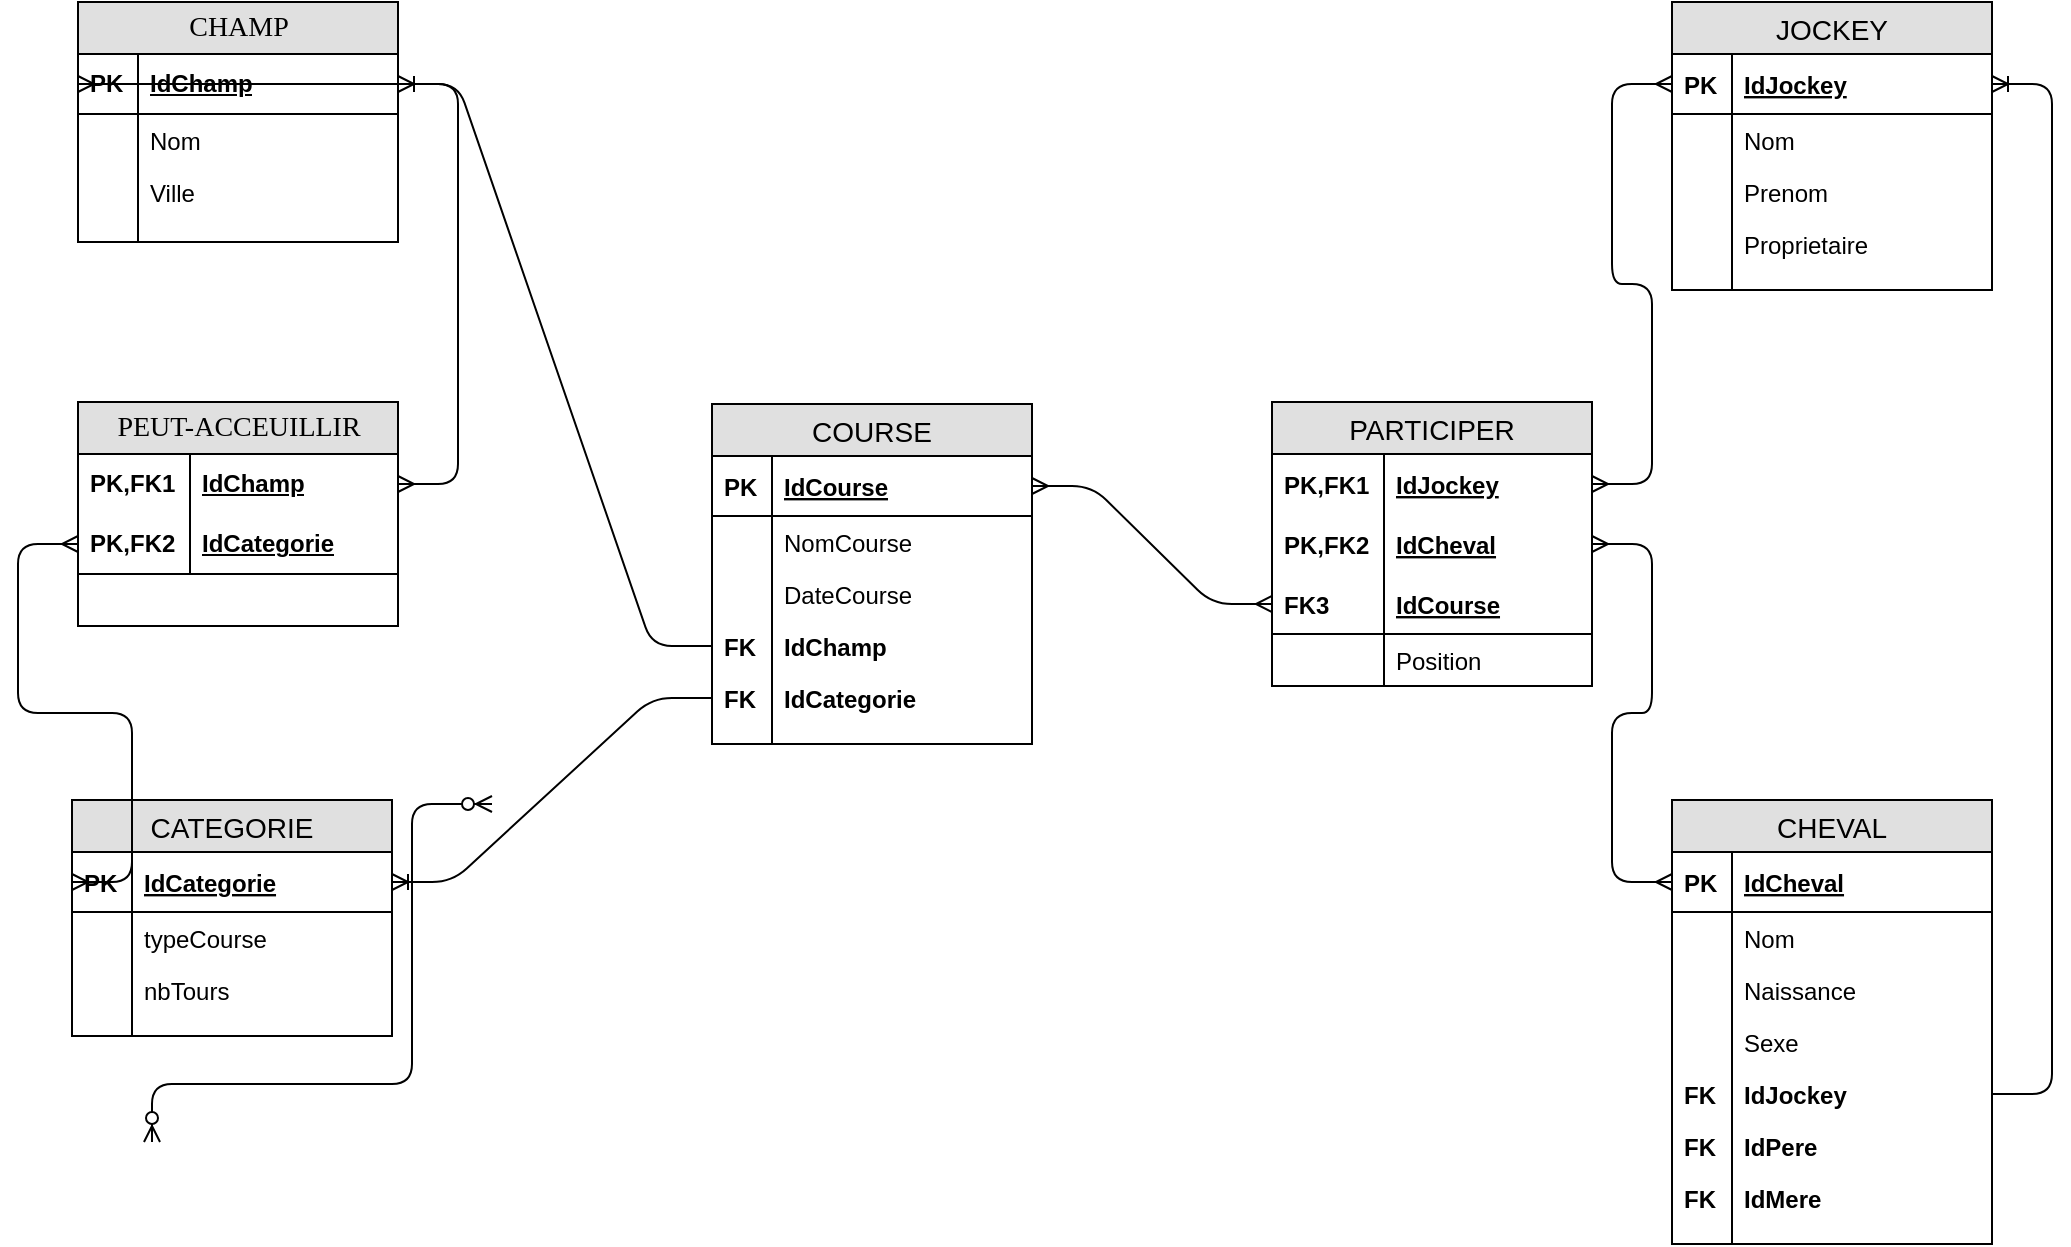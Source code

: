 <mxfile version="10.5.9" type="device"><diagram name="Page-1" id="e56a1550-8fbb-45ad-956c-1786394a9013"><mxGraphModel dx="1253" dy="718" grid="1" gridSize="10" guides="1" tooltips="1" connect="1" arrows="1" fold="1" page="1" pageScale="1" pageWidth="1100" pageHeight="850" background="#ffffff" math="0" shadow="0"><root><mxCell id="0"/><mxCell id="1" parent="0"/><mxCell id="2e49270ec7c68f3f-1" value="PEUT-ACCEUILLIR" style="swimlane;html=1;fontStyle=0;childLayout=stackLayout;horizontal=1;startSize=26;fillColor=#e0e0e0;horizontalStack=0;resizeParent=1;resizeLast=0;collapsible=1;marginBottom=0;swimlaneFillColor=#ffffff;align=center;rounded=0;shadow=0;comic=0;labelBackgroundColor=none;strokeColor=#000000;strokeWidth=1;fontFamily=Verdana;fontSize=14;fontColor=#000000;" parent="1" vertex="1"><mxGeometry x="83" y="280" width="160" height="112" as="geometry"><mxRectangle x="290" y="140" width="70" height="26" as="alternateBounds"/></mxGeometry></mxCell><mxCell id="2e49270ec7c68f3f-2" value="IdChamp" style="shape=partialRectangle;top=0;left=0;right=0;bottom=0;html=1;align=left;verticalAlign=middle;fillColor=none;spacingLeft=60;spacingRight=4;whiteSpace=wrap;overflow=hidden;rotatable=0;points=[[0,0.5],[1,0.5]];portConstraint=eastwest;dropTarget=0;fontStyle=5;" parent="2e49270ec7c68f3f-1" vertex="1"><mxGeometry y="26" width="160" height="30" as="geometry"/></mxCell><mxCell id="2e49270ec7c68f3f-3" value="PK,FK1" style="shape=partialRectangle;fontStyle=1;top=0;left=0;bottom=0;html=1;fillColor=none;align=left;verticalAlign=middle;spacingLeft=4;spacingRight=4;whiteSpace=wrap;overflow=hidden;rotatable=0;points=[];portConstraint=eastwest;part=1;" parent="2e49270ec7c68f3f-2" vertex="1" connectable="0"><mxGeometry width="56" height="30" as="geometry"/></mxCell><mxCell id="2e49270ec7c68f3f-4" value="IdCategorie" style="shape=partialRectangle;top=0;left=0;right=0;bottom=1;html=1;align=left;verticalAlign=middle;fillColor=none;spacingLeft=60;spacingRight=4;whiteSpace=wrap;overflow=hidden;rotatable=0;points=[[0,0.5],[1,0.5]];portConstraint=eastwest;dropTarget=0;fontStyle=5;" parent="2e49270ec7c68f3f-1" vertex="1"><mxGeometry y="56" width="160" height="30" as="geometry"/></mxCell><mxCell id="2e49270ec7c68f3f-5" value="PK,FK2" style="shape=partialRectangle;fontStyle=1;top=0;left=0;bottom=0;html=1;fillColor=none;align=left;verticalAlign=middle;spacingLeft=4;spacingRight=4;whiteSpace=wrap;overflow=hidden;rotatable=0;points=[];portConstraint=eastwest;part=1;" parent="2e49270ec7c68f3f-4" vertex="1" connectable="0"><mxGeometry width="56" height="30" as="geometry"/></mxCell><mxCell id="2e49270ec7c68f3f-56" value="" style="edgeStyle=orthogonalEdgeStyle;html=1;endArrow=ERzeroToMany;endFill=1;startArrow=ERzeroToMany;labelBackgroundColor=none;fontFamily=Verdana;fontSize=14;entryX=0;entryY=0.5;exitX=0;exitY=0.5;" parent="1" source="2e49270ec7c68f3f-49" edge="1"><mxGeometry width="100" height="100" relative="1" as="geometry"><mxPoint x="120" y="650" as="sourcePoint"/><mxPoint x="290" y="481" as="targetPoint"/><Array as="points"><mxPoint x="250" y="621"/><mxPoint x="250" y="481"/></Array></mxGeometry></mxCell><mxCell id="2e49270ec7c68f3f-80" value="CHAMP&lt;br&gt;" style="swimlane;html=1;fontStyle=0;childLayout=stackLayout;horizontal=1;startSize=26;fillColor=#e0e0e0;horizontalStack=0;resizeParent=1;resizeLast=0;collapsible=1;marginBottom=0;swimlaneFillColor=#ffffff;align=center;rounded=0;shadow=0;comic=0;labelBackgroundColor=none;strokeColor=#000000;strokeWidth=1;fontFamily=Verdana;fontSize=14;fontColor=#000000;" parent="1" vertex="1"><mxGeometry x="83" y="80" width="160" height="120" as="geometry"/></mxCell><mxCell id="2e49270ec7c68f3f-81" value="IdChamp" style="shape=partialRectangle;top=0;left=0;right=0;bottom=1;html=1;align=left;verticalAlign=middle;fillColor=none;spacingLeft=34;spacingRight=4;whiteSpace=wrap;overflow=hidden;rotatable=0;points=[[0,0.5],[1,0.5]];portConstraint=eastwest;dropTarget=0;fontStyle=5;" parent="2e49270ec7c68f3f-80" vertex="1"><mxGeometry y="26" width="160" height="30" as="geometry"/></mxCell><mxCell id="2e49270ec7c68f3f-82" value="PK" style="shape=partialRectangle;top=0;left=0;bottom=0;html=1;fillColor=none;align=left;verticalAlign=middle;spacingLeft=4;spacingRight=4;whiteSpace=wrap;overflow=hidden;rotatable=0;points=[];portConstraint=eastwest;part=1;fontStyle=1" parent="2e49270ec7c68f3f-81" vertex="1" connectable="0"><mxGeometry width="30" height="30" as="geometry"/></mxCell><mxCell id="2e49270ec7c68f3f-83" value="Nom" style="shape=partialRectangle;top=0;left=0;right=0;bottom=0;html=1;align=left;verticalAlign=top;fillColor=none;spacingLeft=34;spacingRight=4;whiteSpace=wrap;overflow=hidden;rotatable=0;points=[[0,0.5],[1,0.5]];portConstraint=eastwest;dropTarget=0;" parent="2e49270ec7c68f3f-80" vertex="1"><mxGeometry y="56" width="160" height="26" as="geometry"/></mxCell><mxCell id="2e49270ec7c68f3f-84" value="" style="shape=partialRectangle;top=0;left=0;bottom=0;html=1;fillColor=none;align=left;verticalAlign=top;spacingLeft=4;spacingRight=4;whiteSpace=wrap;overflow=hidden;rotatable=0;points=[];portConstraint=eastwest;part=1;" parent="2e49270ec7c68f3f-83" vertex="1" connectable="0"><mxGeometry width="30" height="26" as="geometry"/></mxCell><mxCell id="2e49270ec7c68f3f-85" value="Ville&lt;br&gt;" style="shape=partialRectangle;top=0;left=0;right=0;bottom=0;html=1;align=left;verticalAlign=top;fillColor=none;spacingLeft=34;spacingRight=4;whiteSpace=wrap;overflow=hidden;rotatable=0;points=[[0,0.5],[1,0.5]];portConstraint=eastwest;dropTarget=0;" parent="2e49270ec7c68f3f-80" vertex="1"><mxGeometry y="82" width="160" height="38" as="geometry"/></mxCell><mxCell id="2e49270ec7c68f3f-86" value="" style="shape=partialRectangle;top=0;left=0;bottom=0;html=1;fillColor=none;align=left;verticalAlign=top;spacingLeft=4;spacingRight=4;whiteSpace=wrap;overflow=hidden;rotatable=0;points=[];portConstraint=eastwest;part=1;" parent="2e49270ec7c68f3f-85" vertex="1" connectable="0"><mxGeometry width="30" height="38" as="geometry"/></mxCell><mxCell id="cyV93MQXFPPamdPWMeOA-3" value="CATEGORIE" style="swimlane;fontStyle=0;childLayout=stackLayout;horizontal=1;startSize=26;fillColor=#e0e0e0;horizontalStack=0;resizeParent=1;resizeParentMax=0;resizeLast=0;collapsible=1;marginBottom=0;swimlaneFillColor=#ffffff;align=center;fontSize=14;" vertex="1" parent="1"><mxGeometry x="80" y="479" width="160" height="118" as="geometry"/></mxCell><mxCell id="cyV93MQXFPPamdPWMeOA-4" value="IdCategorie" style="shape=partialRectangle;top=0;left=0;right=0;bottom=1;align=left;verticalAlign=middle;fillColor=none;spacingLeft=34;spacingRight=4;overflow=hidden;rotatable=0;points=[[0,0.5],[1,0.5]];portConstraint=eastwest;dropTarget=0;fontStyle=5;fontSize=12;" vertex="1" parent="cyV93MQXFPPamdPWMeOA-3"><mxGeometry y="26" width="160" height="30" as="geometry"/></mxCell><mxCell id="cyV93MQXFPPamdPWMeOA-5" value="PK" style="shape=partialRectangle;top=0;left=0;bottom=0;fillColor=none;align=left;verticalAlign=middle;spacingLeft=4;spacingRight=4;overflow=hidden;rotatable=0;points=[];portConstraint=eastwest;part=1;fontSize=12;fontStyle=1" vertex="1" connectable="0" parent="cyV93MQXFPPamdPWMeOA-4"><mxGeometry width="30" height="30" as="geometry"/></mxCell><mxCell id="cyV93MQXFPPamdPWMeOA-6" value="typeCourse" style="shape=partialRectangle;top=0;left=0;right=0;bottom=0;align=left;verticalAlign=top;fillColor=none;spacingLeft=34;spacingRight=4;overflow=hidden;rotatable=0;points=[[0,0.5],[1,0.5]];portConstraint=eastwest;dropTarget=0;fontSize=12;" vertex="1" parent="cyV93MQXFPPamdPWMeOA-3"><mxGeometry y="56" width="160" height="26" as="geometry"/></mxCell><mxCell id="cyV93MQXFPPamdPWMeOA-7" value="" style="shape=partialRectangle;top=0;left=0;bottom=0;fillColor=none;align=left;verticalAlign=top;spacingLeft=4;spacingRight=4;overflow=hidden;rotatable=0;points=[];portConstraint=eastwest;part=1;fontSize=12;" vertex="1" connectable="0" parent="cyV93MQXFPPamdPWMeOA-6"><mxGeometry width="30" height="26" as="geometry"/></mxCell><mxCell id="cyV93MQXFPPamdPWMeOA-8" value="nbTours" style="shape=partialRectangle;top=0;left=0;right=0;bottom=0;align=left;verticalAlign=top;fillColor=none;spacingLeft=34;spacingRight=4;overflow=hidden;rotatable=0;points=[[0,0.5],[1,0.5]];portConstraint=eastwest;dropTarget=0;fontSize=12;" vertex="1" parent="cyV93MQXFPPamdPWMeOA-3"><mxGeometry y="82" width="160" height="26" as="geometry"/></mxCell><mxCell id="cyV93MQXFPPamdPWMeOA-9" value="" style="shape=partialRectangle;top=0;left=0;bottom=0;fillColor=none;align=left;verticalAlign=top;spacingLeft=4;spacingRight=4;overflow=hidden;rotatable=0;points=[];portConstraint=eastwest;part=1;fontSize=12;" vertex="1" connectable="0" parent="cyV93MQXFPPamdPWMeOA-8"><mxGeometry width="30" height="26" as="geometry"/></mxCell><mxCell id="cyV93MQXFPPamdPWMeOA-12" value="" style="shape=partialRectangle;top=0;left=0;right=0;bottom=0;align=left;verticalAlign=top;fillColor=none;spacingLeft=34;spacingRight=4;overflow=hidden;rotatable=0;points=[[0,0.5],[1,0.5]];portConstraint=eastwest;dropTarget=0;fontSize=12;" vertex="1" parent="cyV93MQXFPPamdPWMeOA-3"><mxGeometry y="108" width="160" height="10" as="geometry"/></mxCell><mxCell id="cyV93MQXFPPamdPWMeOA-13" value="" style="shape=partialRectangle;top=0;left=0;bottom=0;fillColor=none;align=left;verticalAlign=top;spacingLeft=4;spacingRight=4;overflow=hidden;rotatable=0;points=[];portConstraint=eastwest;part=1;fontSize=12;" vertex="1" connectable="0" parent="cyV93MQXFPPamdPWMeOA-12"><mxGeometry width="30" height="10" as="geometry"/></mxCell><mxCell id="cyV93MQXFPPamdPWMeOA-24" value="COURSE" style="swimlane;fontStyle=0;childLayout=stackLayout;horizontal=1;startSize=26;fillColor=#e0e0e0;horizontalStack=0;resizeParent=1;resizeParentMax=0;resizeLast=0;collapsible=1;marginBottom=0;swimlaneFillColor=#ffffff;align=center;fontSize=14;" vertex="1" parent="1"><mxGeometry x="400" y="281" width="160" height="170" as="geometry"/></mxCell><mxCell id="cyV93MQXFPPamdPWMeOA-25" value="IdCourse" style="shape=partialRectangle;top=0;left=0;right=0;bottom=1;align=left;verticalAlign=middle;fillColor=none;spacingLeft=34;spacingRight=4;overflow=hidden;rotatable=0;points=[[0,0.5],[1,0.5]];portConstraint=eastwest;dropTarget=0;fontStyle=5;fontSize=12;" vertex="1" parent="cyV93MQXFPPamdPWMeOA-24"><mxGeometry y="26" width="160" height="30" as="geometry"/></mxCell><mxCell id="cyV93MQXFPPamdPWMeOA-26" value="PK" style="shape=partialRectangle;top=0;left=0;bottom=0;fillColor=none;align=left;verticalAlign=middle;spacingLeft=4;spacingRight=4;overflow=hidden;rotatable=0;points=[];portConstraint=eastwest;part=1;fontSize=12;fontStyle=1" vertex="1" connectable="0" parent="cyV93MQXFPPamdPWMeOA-25"><mxGeometry width="30" height="30" as="geometry"/></mxCell><mxCell id="cyV93MQXFPPamdPWMeOA-27" value="NomCourse" style="shape=partialRectangle;top=0;left=0;right=0;bottom=0;align=left;verticalAlign=top;fillColor=none;spacingLeft=34;spacingRight=4;overflow=hidden;rotatable=0;points=[[0,0.5],[1,0.5]];portConstraint=eastwest;dropTarget=0;fontSize=12;" vertex="1" parent="cyV93MQXFPPamdPWMeOA-24"><mxGeometry y="56" width="160" height="26" as="geometry"/></mxCell><mxCell id="cyV93MQXFPPamdPWMeOA-28" value="" style="shape=partialRectangle;top=0;left=0;bottom=0;fillColor=none;align=left;verticalAlign=top;spacingLeft=4;spacingRight=4;overflow=hidden;rotatable=0;points=[];portConstraint=eastwest;part=1;fontSize=12;" vertex="1" connectable="0" parent="cyV93MQXFPPamdPWMeOA-27"><mxGeometry width="30" height="26" as="geometry"/></mxCell><mxCell id="cyV93MQXFPPamdPWMeOA-29" value="DateCourse" style="shape=partialRectangle;top=0;left=0;right=0;bottom=0;align=left;verticalAlign=top;fillColor=none;spacingLeft=34;spacingRight=4;overflow=hidden;rotatable=0;points=[[0,0.5],[1,0.5]];portConstraint=eastwest;dropTarget=0;fontSize=12;" vertex="1" parent="cyV93MQXFPPamdPWMeOA-24"><mxGeometry y="82" width="160" height="26" as="geometry"/></mxCell><mxCell id="cyV93MQXFPPamdPWMeOA-30" value="" style="shape=partialRectangle;top=0;left=0;bottom=0;fillColor=none;align=left;verticalAlign=top;spacingLeft=4;spacingRight=4;overflow=hidden;rotatable=0;points=[];portConstraint=eastwest;part=1;fontSize=12;" vertex="1" connectable="0" parent="cyV93MQXFPPamdPWMeOA-29"><mxGeometry width="30" height="26" as="geometry"/></mxCell><mxCell id="cyV93MQXFPPamdPWMeOA-69" value="IdChamp" style="shape=partialRectangle;top=0;left=0;right=0;bottom=0;align=left;verticalAlign=top;fillColor=none;spacingLeft=34;spacingRight=4;overflow=hidden;rotatable=0;points=[[0,0.5],[1,0.5]];portConstraint=eastwest;dropTarget=0;fontSize=12;fontStyle=1" vertex="1" parent="cyV93MQXFPPamdPWMeOA-24"><mxGeometry y="108" width="160" height="26" as="geometry"/></mxCell><mxCell id="cyV93MQXFPPamdPWMeOA-70" value="FK" style="shape=partialRectangle;top=0;left=0;bottom=0;fillColor=none;align=left;verticalAlign=top;spacingLeft=4;spacingRight=4;overflow=hidden;rotatable=0;points=[];portConstraint=eastwest;part=1;fontSize=12;fontStyle=1" vertex="1" connectable="0" parent="cyV93MQXFPPamdPWMeOA-69"><mxGeometry width="30" height="26" as="geometry"/></mxCell><mxCell id="cyV93MQXFPPamdPWMeOA-77" value="IdCategorie" style="shape=partialRectangle;top=0;left=0;right=0;bottom=0;align=left;verticalAlign=top;fillColor=none;spacingLeft=34;spacingRight=4;overflow=hidden;rotatable=0;points=[[0,0.5],[1,0.5]];portConstraint=eastwest;dropTarget=0;fontSize=12;fontStyle=1" vertex="1" parent="cyV93MQXFPPamdPWMeOA-24"><mxGeometry y="134" width="160" height="26" as="geometry"/></mxCell><mxCell id="cyV93MQXFPPamdPWMeOA-78" value="FK" style="shape=partialRectangle;top=0;left=0;bottom=0;fillColor=none;align=left;verticalAlign=top;spacingLeft=4;spacingRight=4;overflow=hidden;rotatable=0;points=[];portConstraint=eastwest;part=1;fontSize=12;fontStyle=1" vertex="1" connectable="0" parent="cyV93MQXFPPamdPWMeOA-77"><mxGeometry width="30" height="26" as="geometry"/></mxCell><mxCell id="cyV93MQXFPPamdPWMeOA-31" value="" style="shape=partialRectangle;top=0;left=0;right=0;bottom=0;align=left;verticalAlign=top;fillColor=none;spacingLeft=34;spacingRight=4;overflow=hidden;rotatable=0;points=[[0,0.5],[1,0.5]];portConstraint=eastwest;dropTarget=0;fontSize=12;" vertex="1" parent="cyV93MQXFPPamdPWMeOA-24"><mxGeometry y="160" width="160" height="10" as="geometry"/></mxCell><mxCell id="cyV93MQXFPPamdPWMeOA-32" value="" style="shape=partialRectangle;top=0;left=0;bottom=0;fillColor=none;align=left;verticalAlign=top;spacingLeft=4;spacingRight=4;overflow=hidden;rotatable=0;points=[];portConstraint=eastwest;part=1;fontSize=12;" vertex="1" connectable="0" parent="cyV93MQXFPPamdPWMeOA-31"><mxGeometry width="30" height="10" as="geometry"/></mxCell><mxCell id="cyV93MQXFPPamdPWMeOA-84" value="JOCKEY" style="swimlane;fontStyle=0;childLayout=stackLayout;horizontal=1;startSize=26;fillColor=#e0e0e0;horizontalStack=0;resizeParent=1;resizeParentMax=0;resizeLast=0;collapsible=1;marginBottom=0;swimlaneFillColor=#ffffff;align=center;fontSize=14;" vertex="1" parent="1"><mxGeometry x="880" y="80" width="160" height="144" as="geometry"/></mxCell><mxCell id="cyV93MQXFPPamdPWMeOA-85" value="IdJockey" style="shape=partialRectangle;top=0;left=0;right=0;bottom=1;align=left;verticalAlign=middle;fillColor=none;spacingLeft=34;spacingRight=4;overflow=hidden;rotatable=0;points=[[0,0.5],[1,0.5]];portConstraint=eastwest;dropTarget=0;fontStyle=5;fontSize=12;" vertex="1" parent="cyV93MQXFPPamdPWMeOA-84"><mxGeometry y="26" width="160" height="30" as="geometry"/></mxCell><mxCell id="cyV93MQXFPPamdPWMeOA-86" value="PK" style="shape=partialRectangle;top=0;left=0;bottom=0;fillColor=none;align=left;verticalAlign=middle;spacingLeft=4;spacingRight=4;overflow=hidden;rotatable=0;points=[];portConstraint=eastwest;part=1;fontSize=12;fontStyle=1" vertex="1" connectable="0" parent="cyV93MQXFPPamdPWMeOA-85"><mxGeometry width="30" height="30" as="geometry"/></mxCell><mxCell id="cyV93MQXFPPamdPWMeOA-87" value="Nom" style="shape=partialRectangle;top=0;left=0;right=0;bottom=0;align=left;verticalAlign=top;fillColor=none;spacingLeft=34;spacingRight=4;overflow=hidden;rotatable=0;points=[[0,0.5],[1,0.5]];portConstraint=eastwest;dropTarget=0;fontSize=12;" vertex="1" parent="cyV93MQXFPPamdPWMeOA-84"><mxGeometry y="56" width="160" height="26" as="geometry"/></mxCell><mxCell id="cyV93MQXFPPamdPWMeOA-88" value="" style="shape=partialRectangle;top=0;left=0;bottom=0;fillColor=none;align=left;verticalAlign=top;spacingLeft=4;spacingRight=4;overflow=hidden;rotatable=0;points=[];portConstraint=eastwest;part=1;fontSize=12;" vertex="1" connectable="0" parent="cyV93MQXFPPamdPWMeOA-87"><mxGeometry width="30" height="26" as="geometry"/></mxCell><mxCell id="cyV93MQXFPPamdPWMeOA-89" value="Prenom" style="shape=partialRectangle;top=0;left=0;right=0;bottom=0;align=left;verticalAlign=top;fillColor=none;spacingLeft=34;spacingRight=4;overflow=hidden;rotatable=0;points=[[0,0.5],[1,0.5]];portConstraint=eastwest;dropTarget=0;fontSize=12;" vertex="1" parent="cyV93MQXFPPamdPWMeOA-84"><mxGeometry y="82" width="160" height="26" as="geometry"/></mxCell><mxCell id="cyV93MQXFPPamdPWMeOA-90" value="" style="shape=partialRectangle;top=0;left=0;bottom=0;fillColor=none;align=left;verticalAlign=top;spacingLeft=4;spacingRight=4;overflow=hidden;rotatable=0;points=[];portConstraint=eastwest;part=1;fontSize=12;" vertex="1" connectable="0" parent="cyV93MQXFPPamdPWMeOA-89"><mxGeometry width="30" height="26" as="geometry"/></mxCell><mxCell id="cyV93MQXFPPamdPWMeOA-123" value="Proprietaire" style="shape=partialRectangle;top=0;left=0;right=0;bottom=0;align=left;verticalAlign=top;fillColor=none;spacingLeft=34;spacingRight=4;overflow=hidden;rotatable=0;points=[[0,0.5],[1,0.5]];portConstraint=eastwest;dropTarget=0;fontSize=12;" vertex="1" parent="cyV93MQXFPPamdPWMeOA-84"><mxGeometry y="108" width="160" height="26" as="geometry"/></mxCell><mxCell id="cyV93MQXFPPamdPWMeOA-124" value="" style="shape=partialRectangle;top=0;left=0;bottom=0;fillColor=none;align=left;verticalAlign=top;spacingLeft=4;spacingRight=4;overflow=hidden;rotatable=0;points=[];portConstraint=eastwest;part=1;fontSize=12;" vertex="1" connectable="0" parent="cyV93MQXFPPamdPWMeOA-123"><mxGeometry width="30" height="26" as="geometry"/></mxCell><mxCell id="cyV93MQXFPPamdPWMeOA-95" value="" style="shape=partialRectangle;top=0;left=0;right=0;bottom=0;align=left;verticalAlign=top;fillColor=none;spacingLeft=34;spacingRight=4;overflow=hidden;rotatable=0;points=[[0,0.5],[1,0.5]];portConstraint=eastwest;dropTarget=0;fontSize=12;" vertex="1" parent="cyV93MQXFPPamdPWMeOA-84"><mxGeometry y="134" width="160" height="10" as="geometry"/></mxCell><mxCell id="cyV93MQXFPPamdPWMeOA-96" value="" style="shape=partialRectangle;top=0;left=0;bottom=0;fillColor=none;align=left;verticalAlign=top;spacingLeft=4;spacingRight=4;overflow=hidden;rotatable=0;points=[];portConstraint=eastwest;part=1;fontSize=12;" vertex="1" connectable="0" parent="cyV93MQXFPPamdPWMeOA-95"><mxGeometry width="30" height="10" as="geometry"/></mxCell><mxCell id="cyV93MQXFPPamdPWMeOA-98" value="CHEVAL" style="swimlane;fontStyle=0;childLayout=stackLayout;horizontal=1;startSize=26;fillColor=#e0e0e0;horizontalStack=0;resizeParent=1;resizeParentMax=0;resizeLast=0;collapsible=1;marginBottom=0;swimlaneFillColor=#ffffff;align=center;fontSize=14;" vertex="1" parent="1"><mxGeometry x="880" y="479" width="160" height="222" as="geometry"/></mxCell><mxCell id="cyV93MQXFPPamdPWMeOA-99" value="IdCheval" style="shape=partialRectangle;top=0;left=0;right=0;bottom=1;align=left;verticalAlign=middle;fillColor=none;spacingLeft=34;spacingRight=4;overflow=hidden;rotatable=0;points=[[0,0.5],[1,0.5]];portConstraint=eastwest;dropTarget=0;fontStyle=5;fontSize=12;" vertex="1" parent="cyV93MQXFPPamdPWMeOA-98"><mxGeometry y="26" width="160" height="30" as="geometry"/></mxCell><mxCell id="cyV93MQXFPPamdPWMeOA-100" value="PK" style="shape=partialRectangle;top=0;left=0;bottom=0;fillColor=none;align=left;verticalAlign=middle;spacingLeft=4;spacingRight=4;overflow=hidden;rotatable=0;points=[];portConstraint=eastwest;part=1;fontSize=12;fontStyle=1" vertex="1" connectable="0" parent="cyV93MQXFPPamdPWMeOA-99"><mxGeometry width="30" height="30" as="geometry"/></mxCell><mxCell id="cyV93MQXFPPamdPWMeOA-101" value="Nom" style="shape=partialRectangle;top=0;left=0;right=0;bottom=0;align=left;verticalAlign=top;fillColor=none;spacingLeft=34;spacingRight=4;overflow=hidden;rotatable=0;points=[[0,0.5],[1,0.5]];portConstraint=eastwest;dropTarget=0;fontSize=12;" vertex="1" parent="cyV93MQXFPPamdPWMeOA-98"><mxGeometry y="56" width="160" height="26" as="geometry"/></mxCell><mxCell id="cyV93MQXFPPamdPWMeOA-102" value="" style="shape=partialRectangle;top=0;left=0;bottom=0;fillColor=none;align=left;verticalAlign=top;spacingLeft=4;spacingRight=4;overflow=hidden;rotatable=0;points=[];portConstraint=eastwest;part=1;fontSize=12;" vertex="1" connectable="0" parent="cyV93MQXFPPamdPWMeOA-101"><mxGeometry width="30" height="26" as="geometry"/></mxCell><mxCell id="cyV93MQXFPPamdPWMeOA-103" value="Naissance" style="shape=partialRectangle;top=0;left=0;right=0;bottom=0;align=left;verticalAlign=top;fillColor=none;spacingLeft=34;spacingRight=4;overflow=hidden;rotatable=0;points=[[0,0.5],[1,0.5]];portConstraint=eastwest;dropTarget=0;fontSize=12;" vertex="1" parent="cyV93MQXFPPamdPWMeOA-98"><mxGeometry y="82" width="160" height="26" as="geometry"/></mxCell><mxCell id="cyV93MQXFPPamdPWMeOA-104" value="" style="shape=partialRectangle;top=0;left=0;bottom=0;fillColor=none;align=left;verticalAlign=top;spacingLeft=4;spacingRight=4;overflow=hidden;rotatable=0;points=[];portConstraint=eastwest;part=1;fontSize=12;" vertex="1" connectable="0" parent="cyV93MQXFPPamdPWMeOA-103"><mxGeometry width="30" height="26" as="geometry"/></mxCell><mxCell id="cyV93MQXFPPamdPWMeOA-110" value="Sexe" style="shape=partialRectangle;top=0;left=0;right=0;bottom=0;align=left;verticalAlign=top;fillColor=none;spacingLeft=34;spacingRight=4;overflow=hidden;rotatable=0;points=[[0,0.5],[1,0.5]];portConstraint=eastwest;dropTarget=0;fontSize=12;" vertex="1" parent="cyV93MQXFPPamdPWMeOA-98"><mxGeometry y="108" width="160" height="26" as="geometry"/></mxCell><mxCell id="cyV93MQXFPPamdPWMeOA-111" value="" style="shape=partialRectangle;top=0;left=0;bottom=0;fillColor=none;align=left;verticalAlign=top;spacingLeft=4;spacingRight=4;overflow=hidden;rotatable=0;points=[];portConstraint=eastwest;part=1;fontSize=12;" vertex="1" connectable="0" parent="cyV93MQXFPPamdPWMeOA-110"><mxGeometry width="30" height="26" as="geometry"/></mxCell><mxCell id="cyV93MQXFPPamdPWMeOA-105" value="IdJockey" style="shape=partialRectangle;top=0;left=0;right=0;bottom=0;align=left;verticalAlign=top;fillColor=none;spacingLeft=34;spacingRight=4;overflow=hidden;rotatable=0;points=[[0,0.5],[1,0.5]];portConstraint=eastwest;dropTarget=0;fontSize=12;fontStyle=1" vertex="1" parent="cyV93MQXFPPamdPWMeOA-98"><mxGeometry y="134" width="160" height="26" as="geometry"/></mxCell><mxCell id="cyV93MQXFPPamdPWMeOA-106" value="FK" style="shape=partialRectangle;top=0;left=0;bottom=0;fillColor=none;align=left;verticalAlign=top;spacingLeft=4;spacingRight=4;overflow=hidden;rotatable=0;points=[];portConstraint=eastwest;part=1;fontSize=12;fontStyle=1" vertex="1" connectable="0" parent="cyV93MQXFPPamdPWMeOA-105"><mxGeometry width="30" height="26" as="geometry"/></mxCell><mxCell id="cyV93MQXFPPamdPWMeOA-119" value="IdPere" style="shape=partialRectangle;top=0;left=0;right=0;bottom=0;align=left;verticalAlign=top;fillColor=none;spacingLeft=34;spacingRight=4;overflow=hidden;rotatable=0;points=[[0,0.5],[1,0.5]];portConstraint=eastwest;dropTarget=0;fontSize=12;fontStyle=1" vertex="1" parent="cyV93MQXFPPamdPWMeOA-98"><mxGeometry y="160" width="160" height="26" as="geometry"/></mxCell><mxCell id="cyV93MQXFPPamdPWMeOA-120" value="FK" style="shape=partialRectangle;top=0;left=0;bottom=0;fillColor=none;align=left;verticalAlign=top;spacingLeft=4;spacingRight=4;overflow=hidden;rotatable=0;points=[];portConstraint=eastwest;part=1;fontSize=12;fontStyle=1" vertex="1" connectable="0" parent="cyV93MQXFPPamdPWMeOA-119"><mxGeometry width="30" height="26" as="geometry"/></mxCell><mxCell id="cyV93MQXFPPamdPWMeOA-121" value="IdMere" style="shape=partialRectangle;top=0;left=0;right=0;bottom=0;align=left;verticalAlign=top;fillColor=none;spacingLeft=34;spacingRight=4;overflow=hidden;rotatable=0;points=[[0,0.5],[1,0.5]];portConstraint=eastwest;dropTarget=0;fontSize=12;fontStyle=1" vertex="1" parent="cyV93MQXFPPamdPWMeOA-98"><mxGeometry y="186" width="160" height="26" as="geometry"/></mxCell><mxCell id="cyV93MQXFPPamdPWMeOA-122" value="FK" style="shape=partialRectangle;top=0;left=0;bottom=0;fillColor=none;align=left;verticalAlign=top;spacingLeft=4;spacingRight=4;overflow=hidden;rotatable=0;points=[];portConstraint=eastwest;part=1;fontSize=12;fontStyle=1" vertex="1" connectable="0" parent="cyV93MQXFPPamdPWMeOA-121"><mxGeometry width="30" height="26" as="geometry"/></mxCell><mxCell id="cyV93MQXFPPamdPWMeOA-107" value="" style="shape=partialRectangle;top=0;left=0;right=0;bottom=0;align=left;verticalAlign=top;fillColor=none;spacingLeft=34;spacingRight=4;overflow=hidden;rotatable=0;points=[[0,0.5],[1,0.5]];portConstraint=eastwest;dropTarget=0;fontSize=12;" vertex="1" parent="cyV93MQXFPPamdPWMeOA-98"><mxGeometry y="212" width="160" height="10" as="geometry"/></mxCell><mxCell id="cyV93MQXFPPamdPWMeOA-108" value="" style="shape=partialRectangle;top=0;left=0;bottom=0;fillColor=none;align=left;verticalAlign=top;spacingLeft=4;spacingRight=4;overflow=hidden;rotatable=0;points=[];portConstraint=eastwest;part=1;fontSize=12;" vertex="1" connectable="0" parent="cyV93MQXFPPamdPWMeOA-107"><mxGeometry width="30" height="10" as="geometry"/></mxCell><mxCell id="cyV93MQXFPPamdPWMeOA-58" value="PARTICIPER" style="swimlane;fontStyle=0;childLayout=stackLayout;horizontal=1;startSize=26;fillColor=#e0e0e0;horizontalStack=0;resizeParent=1;resizeParentMax=0;resizeLast=0;collapsible=1;marginBottom=0;swimlaneFillColor=#ffffff;align=center;fontSize=14;" vertex="1" parent="1"><mxGeometry x="680" y="280" width="160" height="142" as="geometry"/></mxCell><mxCell id="cyV93MQXFPPamdPWMeOA-59" value="IdJockey" style="shape=partialRectangle;top=0;left=0;right=0;bottom=0;align=left;verticalAlign=middle;fillColor=none;spacingLeft=60;spacingRight=4;overflow=hidden;rotatable=0;points=[[0,0.5],[1,0.5]];portConstraint=eastwest;dropTarget=0;fontStyle=5;fontSize=12;" vertex="1" parent="cyV93MQXFPPamdPWMeOA-58"><mxGeometry y="26" width="160" height="30" as="geometry"/></mxCell><mxCell id="cyV93MQXFPPamdPWMeOA-60" value="PK,FK1" style="shape=partialRectangle;fontStyle=1;top=0;left=0;bottom=0;fillColor=none;align=left;verticalAlign=middle;spacingLeft=4;spacingRight=4;overflow=hidden;rotatable=0;points=[];portConstraint=eastwest;part=1;fontSize=12;" vertex="1" connectable="0" parent="cyV93MQXFPPamdPWMeOA-59"><mxGeometry width="56" height="30" as="geometry"/></mxCell><mxCell id="cyV93MQXFPPamdPWMeOA-67" value="IdCheval" style="shape=partialRectangle;top=0;left=0;right=0;bottom=0;align=left;verticalAlign=middle;fillColor=none;spacingLeft=60;spacingRight=4;overflow=hidden;rotatable=0;points=[[0,0.5],[1,0.5]];portConstraint=eastwest;dropTarget=0;fontStyle=5;fontSize=12;" vertex="1" parent="cyV93MQXFPPamdPWMeOA-58"><mxGeometry y="56" width="160" height="30" as="geometry"/></mxCell><mxCell id="cyV93MQXFPPamdPWMeOA-68" value="PK,FK2" style="shape=partialRectangle;fontStyle=1;top=0;left=0;bottom=0;fillColor=none;align=left;verticalAlign=middle;spacingLeft=4;spacingRight=4;overflow=hidden;rotatable=0;points=[];portConstraint=eastwest;part=1;fontSize=12;" vertex="1" connectable="0" parent="cyV93MQXFPPamdPWMeOA-67"><mxGeometry width="56" height="30" as="geometry"/></mxCell><mxCell id="cyV93MQXFPPamdPWMeOA-61" value="IdCourse" style="shape=partialRectangle;top=0;left=0;right=0;bottom=1;align=left;verticalAlign=middle;fillColor=none;spacingLeft=60;spacingRight=4;overflow=hidden;rotatable=0;points=[[0,0.5],[1,0.5]];portConstraint=eastwest;dropTarget=0;fontStyle=5;fontSize=12;" vertex="1" parent="cyV93MQXFPPamdPWMeOA-58"><mxGeometry y="86" width="160" height="30" as="geometry"/></mxCell><mxCell id="cyV93MQXFPPamdPWMeOA-62" value="FK3" style="shape=partialRectangle;fontStyle=1;top=0;left=0;bottom=0;fillColor=none;align=left;verticalAlign=middle;spacingLeft=4;spacingRight=4;overflow=hidden;rotatable=0;points=[];portConstraint=eastwest;part=1;fontSize=12;" vertex="1" connectable="0" parent="cyV93MQXFPPamdPWMeOA-61"><mxGeometry width="56" height="30" as="geometry"/></mxCell><mxCell id="cyV93MQXFPPamdPWMeOA-63" value="Position&#10;" style="shape=partialRectangle;top=0;left=0;right=0;bottom=0;align=left;verticalAlign=top;fillColor=none;spacingLeft=60;spacingRight=4;overflow=hidden;rotatable=0;points=[[0,0.5],[1,0.5]];portConstraint=eastwest;dropTarget=0;fontSize=12;" vertex="1" parent="cyV93MQXFPPamdPWMeOA-58"><mxGeometry y="116" width="160" height="26" as="geometry"/></mxCell><mxCell id="cyV93MQXFPPamdPWMeOA-64" value="" style="shape=partialRectangle;top=0;left=0;bottom=0;fillColor=none;align=left;verticalAlign=top;spacingLeft=4;spacingRight=4;overflow=hidden;rotatable=0;points=[];portConstraint=eastwest;part=1;fontSize=12;" vertex="1" connectable="0" parent="cyV93MQXFPPamdPWMeOA-63"><mxGeometry width="56" height="26" as="geometry"/></mxCell><mxCell id="cyV93MQXFPPamdPWMeOA-76" value="" style="edgeStyle=entityRelationEdgeStyle;fontSize=12;html=1;endArrow=ERoneToMany;" edge="1" parent="1" source="cyV93MQXFPPamdPWMeOA-77" target="cyV93MQXFPPamdPWMeOA-4"><mxGeometry width="100" height="100" relative="1" as="geometry"><mxPoint x="320" y="600" as="sourcePoint"/><mxPoint x="160" y="620" as="targetPoint"/></mxGeometry></mxCell><mxCell id="cyV93MQXFPPamdPWMeOA-79" value="" style="edgeStyle=entityRelationEdgeStyle;fontSize=12;html=1;endArrow=ERmany;startArrow=ERmany;entryX=0;entryY=0.5;entryDx=0;entryDy=0;" edge="1" parent="1" source="2e49270ec7c68f3f-2" target="2e49270ec7c68f3f-81"><mxGeometry width="100" height="100" relative="1" as="geometry"><mxPoint x="50" y="430" as="sourcePoint"/><mxPoint x="160" y="620" as="targetPoint"/></mxGeometry></mxCell><mxCell id="cyV93MQXFPPamdPWMeOA-82" value="" style="edgeStyle=entityRelationEdgeStyle;fontSize=12;html=1;endArrow=ERmany;startArrow=ERmany;entryX=0;entryY=0.5;entryDx=0;entryDy=0;" edge="1" parent="1" source="2e49270ec7c68f3f-4" target="cyV93MQXFPPamdPWMeOA-4"><mxGeometry width="100" height="100" relative="1" as="geometry"><mxPoint x="20" y="720" as="sourcePoint"/><mxPoint x="120" y="620" as="targetPoint"/></mxGeometry></mxCell><mxCell id="cyV93MQXFPPamdPWMeOA-73" value="" style="edgeStyle=entityRelationEdgeStyle;fontSize=12;html=1;endArrow=ERoneToMany;verticalAlign=middle;" edge="1" parent="1" source="cyV93MQXFPPamdPWMeOA-69" target="2e49270ec7c68f3f-81"><mxGeometry width="100" height="100" relative="1" as="geometry"><mxPoint x="450" y="220" as="sourcePoint"/><mxPoint x="600" y="86" as="targetPoint"/></mxGeometry></mxCell><mxCell id="cyV93MQXFPPamdPWMeOA-83" value="" style="edgeStyle=entityRelationEdgeStyle;fontSize=12;html=1;endArrow=ERmany;startArrow=ERmany;" edge="1" parent="1" source="cyV93MQXFPPamdPWMeOA-59" target="cyV93MQXFPPamdPWMeOA-85"><mxGeometry width="100" height="100" relative="1" as="geometry"><mxPoint x="560" y="574" as="sourcePoint"/><mxPoint x="660" y="474" as="targetPoint"/></mxGeometry></mxCell><mxCell id="cyV93MQXFPPamdPWMeOA-114" value="" style="edgeStyle=entityRelationEdgeStyle;fontSize=12;html=1;endArrow=ERoneToMany;" edge="1" parent="1" source="cyV93MQXFPPamdPWMeOA-105" target="cyV93MQXFPPamdPWMeOA-85"><mxGeometry width="100" height="100" relative="1" as="geometry"><mxPoint x="640" y="202" as="sourcePoint"/><mxPoint x="740" y="102" as="targetPoint"/></mxGeometry></mxCell><mxCell id="cyV93MQXFPPamdPWMeOA-115" value="" style="edgeStyle=entityRelationEdgeStyle;fontSize=12;html=1;endArrow=ERmany;startArrow=ERmany;" edge="1" parent="1" source="cyV93MQXFPPamdPWMeOA-99" target="cyV93MQXFPPamdPWMeOA-67"><mxGeometry width="100" height="100" relative="1" as="geometry"><mxPoint x="20" y="770" as="sourcePoint"/><mxPoint x="120" y="670" as="targetPoint"/></mxGeometry></mxCell><mxCell id="cyV93MQXFPPamdPWMeOA-116" value="" style="edgeStyle=entityRelationEdgeStyle;fontSize=12;html=1;endArrow=ERmany;startArrow=ERmany;" edge="1" parent="1" source="cyV93MQXFPPamdPWMeOA-61" target="cyV93MQXFPPamdPWMeOA-25"><mxGeometry width="100" height="100" relative="1" as="geometry"><mxPoint x="20" y="770" as="sourcePoint"/><mxPoint x="120" y="670" as="targetPoint"/></mxGeometry></mxCell></root></mxGraphModel></diagram></mxfile>